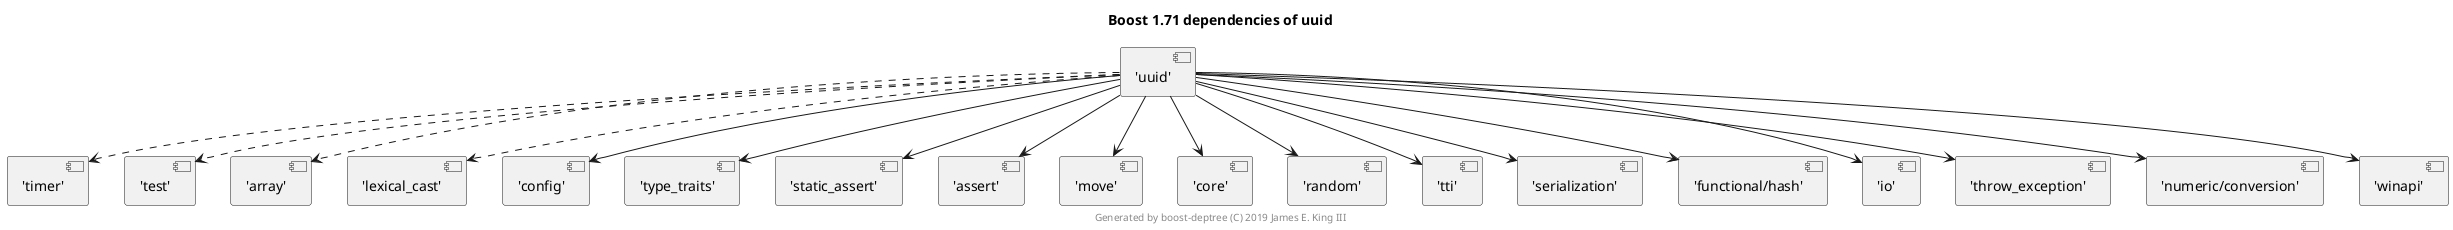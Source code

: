 @startuml

title Boost 1.71 dependencies of uuid
footer Generated by boost-deptree (C) 2019 James E. King III

['uuid'] ..> ['timer']
['uuid'] ..> ['test']
['uuid'] ..> ['array']
['uuid'] ..> ['lexical_cast']
['uuid'] --> ['config']
['uuid'] --> ['type_traits']
['uuid'] --> ['static_assert']
['uuid'] --> ['assert']
['uuid'] --> ['move']
['uuid'] --> ['core']
['uuid'] --> ['random']
['uuid'] --> ['tti']
['uuid'] --> ['serialization']
['uuid'] --> ['functional/hash']
['uuid'] --> ['io']
['uuid'] --> ['throw_exception']
['uuid'] --> ['numeric/conversion']
['uuid'] --> ['winapi']

@enduml
